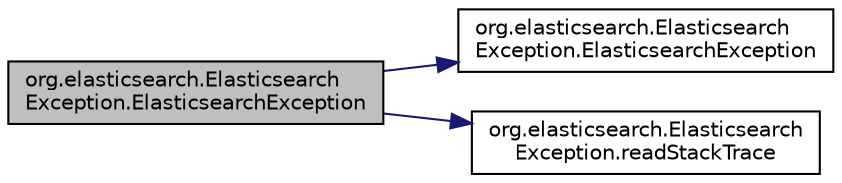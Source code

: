 digraph "org.elasticsearch.ElasticsearchException.ElasticsearchException"
{
  edge [fontname="Helvetica",fontsize="10",labelfontname="Helvetica",labelfontsize="10"];
  node [fontname="Helvetica",fontsize="10",shape=record];
  rankdir="LR";
  Node7 [label="org.elasticsearch.Elasticsearch\lException.ElasticsearchException",height=0.2,width=0.4,color="black", fillcolor="grey75", style="filled", fontcolor="black"];
  Node7 -> Node8 [color="midnightblue",fontsize="10",style="solid",fontname="Helvetica"];
  Node8 [label="org.elasticsearch.Elasticsearch\lException.ElasticsearchException",height=0.2,width=0.4,color="black", fillcolor="white", style="filled",URL="$classorg_1_1elasticsearch_1_1_elasticsearch_exception.html#ae6a6289693dfd265ad9167eb30918c3f"];
  Node7 -> Node9 [color="midnightblue",fontsize="10",style="solid",fontname="Helvetica"];
  Node9 [label="org.elasticsearch.Elasticsearch\lException.readStackTrace",height=0.2,width=0.4,color="black", fillcolor="white", style="filled",URL="$classorg_1_1elasticsearch_1_1_elasticsearch_exception.html#a5f0e567c795fbee6a3e7f475f0e88863"];
}
